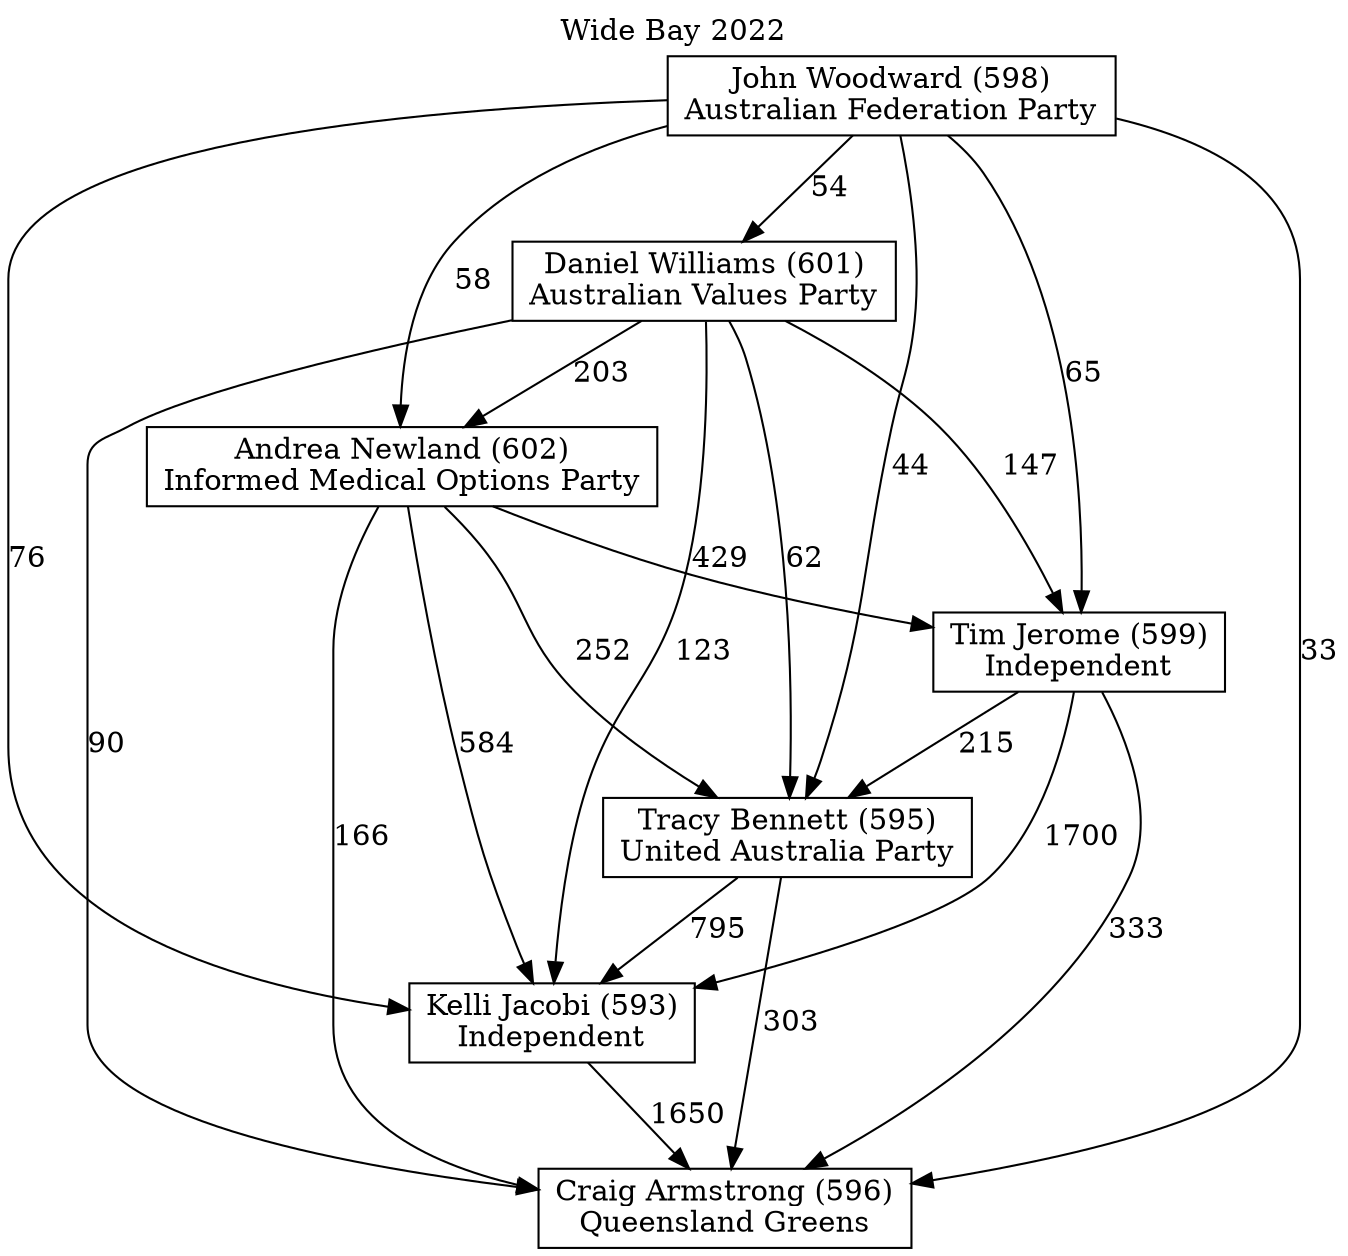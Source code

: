 // House preference flow
digraph "Craig Armstrong (596)_Wide Bay_2022" {
	graph [label="Wide Bay 2022" labelloc=t mclimit=10]
	node [shape=box]
	"Andrea Newland (602)" [label="Andrea Newland (602)
Informed Medical Options Party"]
	"Daniel Williams (601)" [label="Daniel Williams (601)
Australian Values Party"]
	"Kelli Jacobi (593)" [label="Kelli Jacobi (593)
Independent"]
	"Tracy Bennett (595)" [label="Tracy Bennett (595)
United Australia Party"]
	"John Woodward (598)" [label="John Woodward (598)
Australian Federation Party"]
	"Tim Jerome (599)" [label="Tim Jerome (599)
Independent"]
	"Craig Armstrong (596)" [label="Craig Armstrong (596)
Queensland Greens"]
	"Daniel Williams (601)" -> "Craig Armstrong (596)" [label=90]
	"John Woodward (598)" -> "Kelli Jacobi (593)" [label=76]
	"Andrea Newland (602)" -> "Tim Jerome (599)" [label=429]
	"John Woodward (598)" -> "Tim Jerome (599)" [label=65]
	"Kelli Jacobi (593)" -> "Craig Armstrong (596)" [label=1650]
	"Daniel Williams (601)" -> "Tracy Bennett (595)" [label=62]
	"Andrea Newland (602)" -> "Tracy Bennett (595)" [label=252]
	"Daniel Williams (601)" -> "Kelli Jacobi (593)" [label=123]
	"Andrea Newland (602)" -> "Kelli Jacobi (593)" [label=584]
	"Tim Jerome (599)" -> "Tracy Bennett (595)" [label=215]
	"Tim Jerome (599)" -> "Craig Armstrong (596)" [label=333]
	"Tracy Bennett (595)" -> "Kelli Jacobi (593)" [label=795]
	"Daniel Williams (601)" -> "Tim Jerome (599)" [label=147]
	"Tim Jerome (599)" -> "Kelli Jacobi (593)" [label=1700]
	"John Woodward (598)" -> "Andrea Newland (602)" [label=58]
	"John Woodward (598)" -> "Tracy Bennett (595)" [label=44]
	"John Woodward (598)" -> "Craig Armstrong (596)" [label=33]
	"Daniel Williams (601)" -> "Andrea Newland (602)" [label=203]
	"Tracy Bennett (595)" -> "Craig Armstrong (596)" [label=303]
	"John Woodward (598)" -> "Daniel Williams (601)" [label=54]
	"Andrea Newland (602)" -> "Craig Armstrong (596)" [label=166]
}
